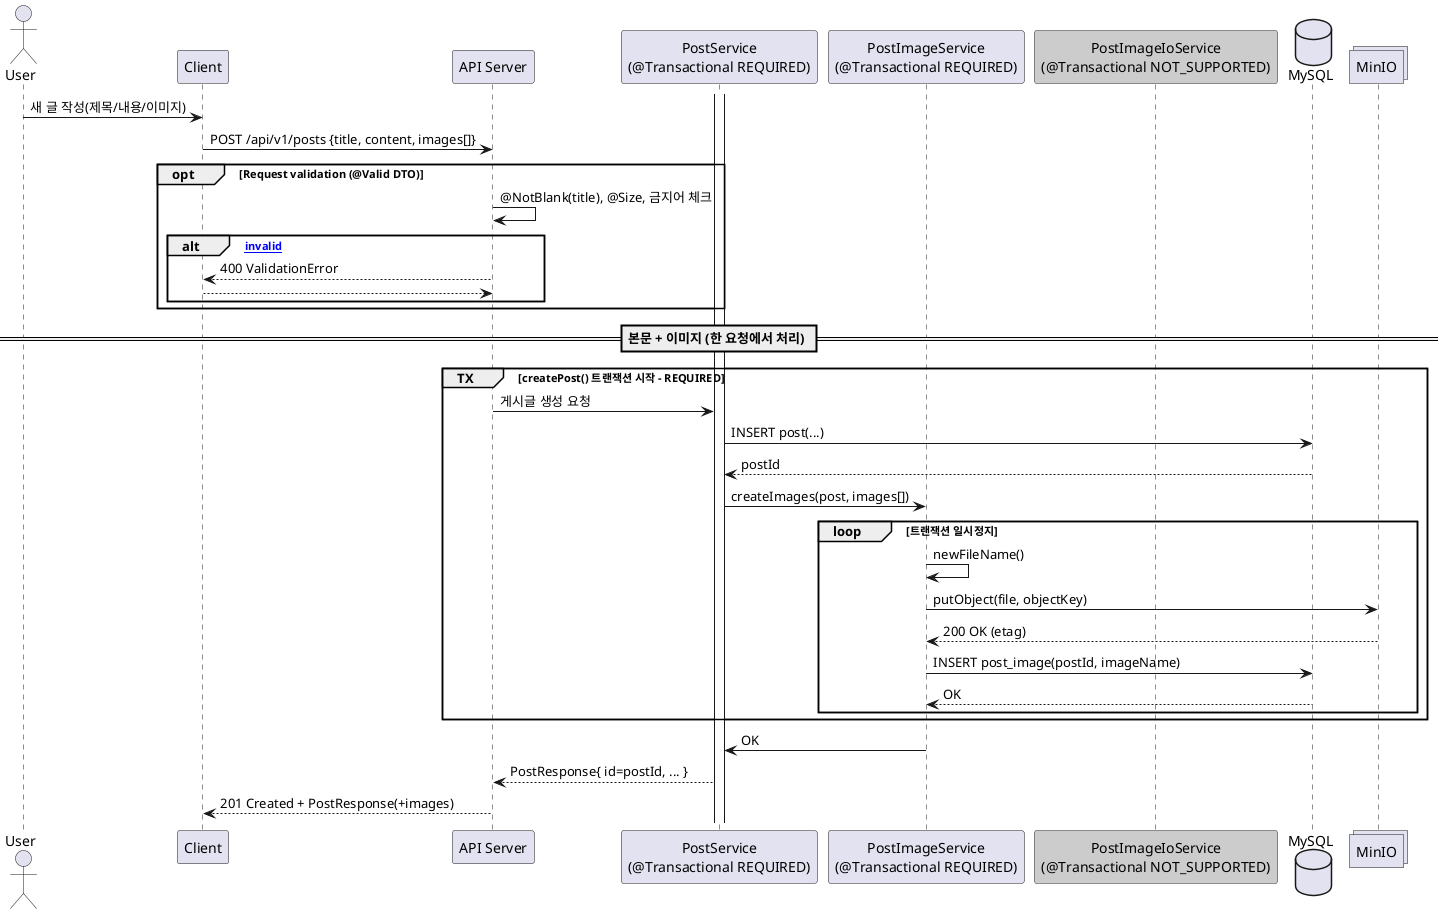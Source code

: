 @startuml
actor User as U
participant "Client" as C
participant "API Server" as S
participant "PostService\n(@Transactional REQUIRED)" as PS
participant "PostImageService\n(@Transactional REQUIRED)" as PIS
participant "PostImageIoService\n(@Transactional NOT_SUPPORTED)" as PIO #CCCCCC
database "MySQL" as DB
collections "MinIO" as M

U -> C: 새 글 작성(제목/내용/이미지)
C -> S: POST /api/v1/posts {title, content, images[]}

opt Request validation (@Valid DTO)
  S -> S: @NotBlank(title), @Size, 금지어 체크
  alt [invalid]
    S --> C: 400 ValidationError
    return
  end
end

== 본문 + 이미지 (한 요청에서 처리) ==
group TX[createPost() 트랜잭션 시작 - REQUIRED]
  activate PS
  S -> PS: 게시글 생성 요청

  PS -> DB: INSERT post(...)
  DB --> PS: postId

  PS -> PIS: createImages(post, images[])

  loop 트랜잭션 일시정지
    PIS -> PIS: newFileName()
    PIS -> M: putObject(file, objectKey)
    M --> PIS: 200 OK (etag)
    PIS -> DB: INSERT post_image(postId, imageName)
    DB --> PIS: OK
  end
end

    PIS -> PS: OK
    PS --> S: PostResponse{ id=postId, ... }

S --> C: 201 Created + PostResponse(+images)
@enduml
